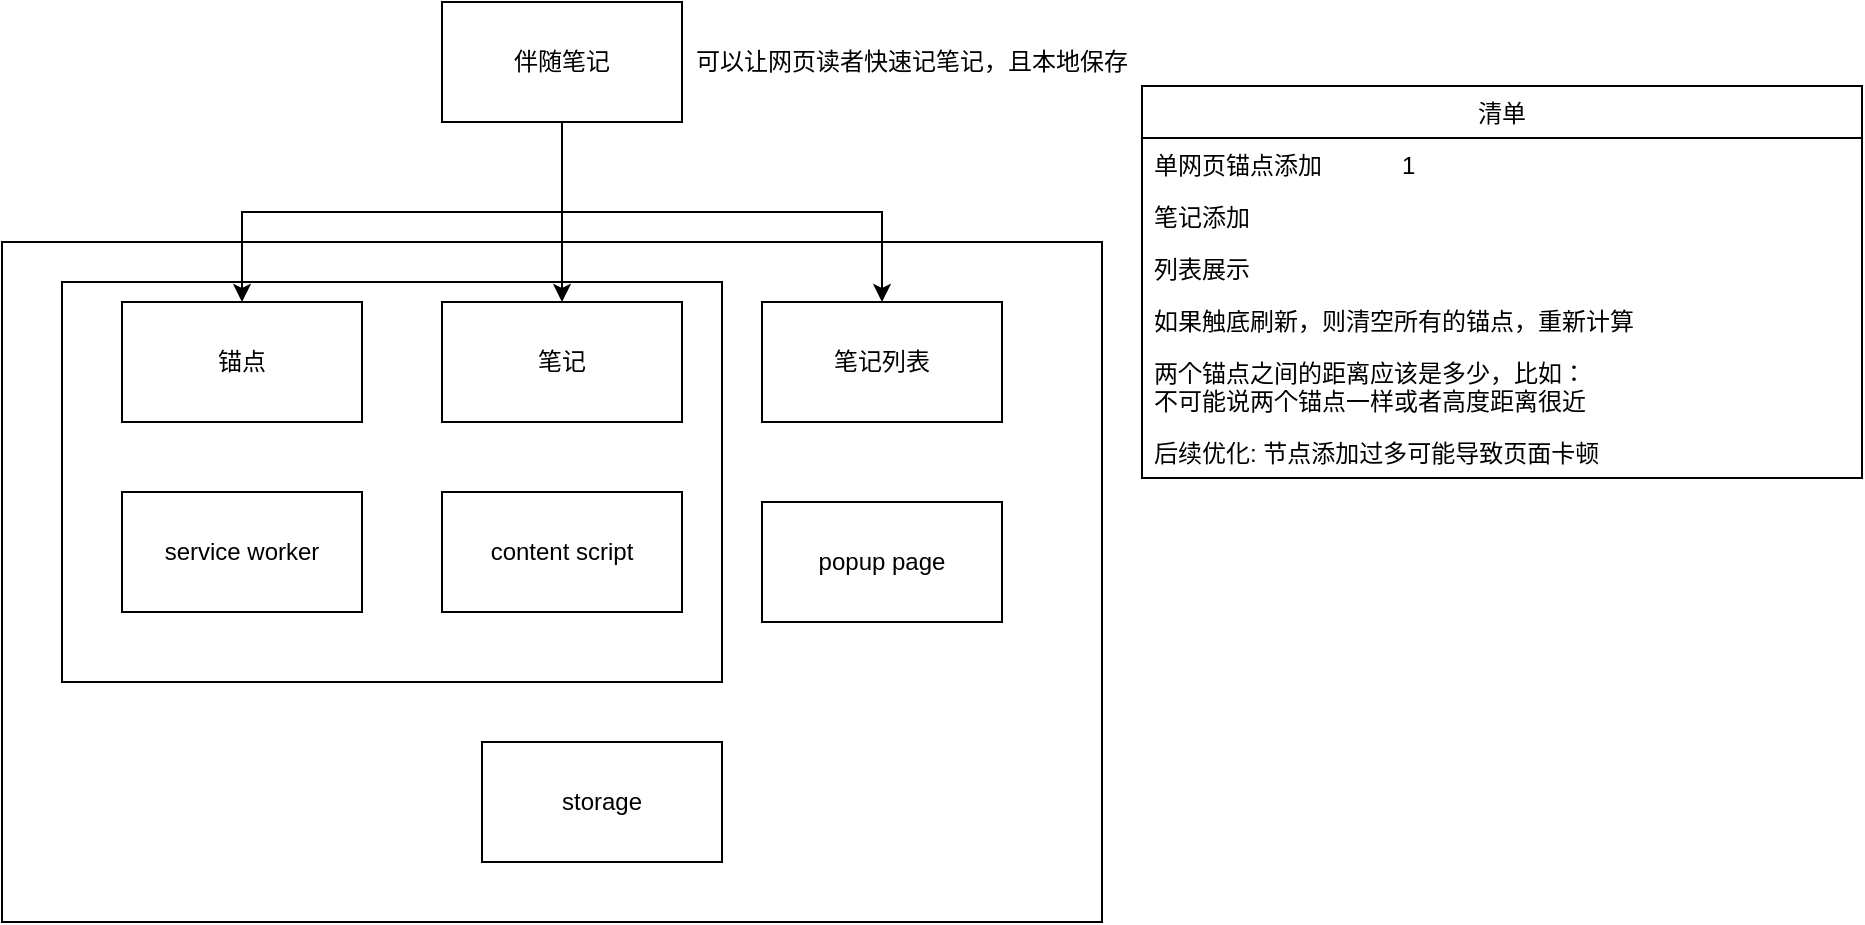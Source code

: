 <mxfile version="14.6.13" type="device"><diagram id="81kDZTO6pNSoDyDSawtj" name="第 1 页"><mxGraphModel dx="1913" dy="966" grid="1" gridSize="10" guides="1" tooltips="1" connect="1" arrows="1" fold="1" page="1" pageScale="1" pageWidth="827" pageHeight="1169" math="0" shadow="0"><root><mxCell id="0"/><mxCell id="1" parent="0"/><mxCell id="Yz_M0WWDIU6RdhUif9Jg-20" value="" style="rounded=0;whiteSpace=wrap;html=1;" vertex="1" parent="1"><mxGeometry x="-50" y="260" width="550" height="340" as="geometry"/></mxCell><mxCell id="Yz_M0WWDIU6RdhUif9Jg-18" value="" style="rounded=0;whiteSpace=wrap;html=1;" vertex="1" parent="1"><mxGeometry x="-20" y="280" width="330" height="200" as="geometry"/></mxCell><mxCell id="Yz_M0WWDIU6RdhUif9Jg-1" value="锚点" style="rounded=0;whiteSpace=wrap;html=1;" vertex="1" parent="1"><mxGeometry x="10" y="290" width="120" height="60" as="geometry"/></mxCell><mxCell id="Yz_M0WWDIU6RdhUif9Jg-2" value="笔记" style="rounded=0;whiteSpace=wrap;html=1;" vertex="1" parent="1"><mxGeometry x="170" y="290" width="120" height="60" as="geometry"/></mxCell><mxCell id="Yz_M0WWDIU6RdhUif9Jg-7" style="edgeStyle=orthogonalEdgeStyle;rounded=0;orthogonalLoop=1;jettySize=auto;html=1;exitX=0.5;exitY=1;exitDx=0;exitDy=0;entryX=0.5;entryY=0;entryDx=0;entryDy=0;" edge="1" parent="1" source="Yz_M0WWDIU6RdhUif9Jg-3" target="Yz_M0WWDIU6RdhUif9Jg-1"><mxGeometry relative="1" as="geometry"/></mxCell><mxCell id="Yz_M0WWDIU6RdhUif9Jg-8" style="edgeStyle=orthogonalEdgeStyle;rounded=0;orthogonalLoop=1;jettySize=auto;html=1;exitX=0.5;exitY=1;exitDx=0;exitDy=0;entryX=0.5;entryY=0;entryDx=0;entryDy=0;" edge="1" parent="1" source="Yz_M0WWDIU6RdhUif9Jg-3" target="Yz_M0WWDIU6RdhUif9Jg-2"><mxGeometry relative="1" as="geometry"/></mxCell><mxCell id="Yz_M0WWDIU6RdhUif9Jg-9" style="edgeStyle=orthogonalEdgeStyle;rounded=0;orthogonalLoop=1;jettySize=auto;html=1;exitX=0.5;exitY=1;exitDx=0;exitDy=0;entryX=0.5;entryY=0;entryDx=0;entryDy=0;" edge="1" parent="1" source="Yz_M0WWDIU6RdhUif9Jg-3" target="Yz_M0WWDIU6RdhUif9Jg-5"><mxGeometry relative="1" as="geometry"/></mxCell><mxCell id="Yz_M0WWDIU6RdhUif9Jg-3" value="伴随笔记" style="rounded=0;whiteSpace=wrap;html=1;" vertex="1" parent="1"><mxGeometry x="170" y="140" width="120" height="60" as="geometry"/></mxCell><mxCell id="Yz_M0WWDIU6RdhUif9Jg-4" value="可以让网页读者快速记笔记，且本地保存" style="text;html=1;strokeColor=none;fillColor=none;align=center;verticalAlign=middle;whiteSpace=wrap;rounded=0;" vertex="1" parent="1"><mxGeometry x="290" y="160" width="230" height="20" as="geometry"/></mxCell><mxCell id="Yz_M0WWDIU6RdhUif9Jg-5" value="笔记列表" style="rounded=0;whiteSpace=wrap;html=1;" vertex="1" parent="1"><mxGeometry x="330" y="290" width="120" height="60" as="geometry"/></mxCell><mxCell id="Yz_M0WWDIU6RdhUif9Jg-6" value="service worker" style="rounded=0;whiteSpace=wrap;html=1;" vertex="1" parent="1"><mxGeometry x="10" y="385" width="120" height="60" as="geometry"/></mxCell><mxCell id="Yz_M0WWDIU6RdhUif9Jg-10" value="popup page" style="rounded=0;whiteSpace=wrap;html=1;" vertex="1" parent="1"><mxGeometry x="330" y="390" width="120" height="60" as="geometry"/></mxCell><mxCell id="Yz_M0WWDIU6RdhUif9Jg-12" value="content script" style="rounded=0;whiteSpace=wrap;html=1;" vertex="1" parent="1"><mxGeometry x="170" y="385" width="120" height="60" as="geometry"/></mxCell><mxCell id="Yz_M0WWDIU6RdhUif9Jg-19" value="storage" style="rounded=0;whiteSpace=wrap;html=1;" vertex="1" parent="1"><mxGeometry x="190" y="510" width="120" height="60" as="geometry"/></mxCell><mxCell id="Yz_M0WWDIU6RdhUif9Jg-25" value="清单" style="swimlane;fontStyle=0;childLayout=stackLayout;horizontal=1;startSize=26;horizontalStack=0;resizeParent=1;resizeParentMax=0;resizeLast=0;collapsible=1;marginBottom=0;" vertex="1" parent="1"><mxGeometry x="520" y="182" width="360" height="196" as="geometry"/></mxCell><mxCell id="Yz_M0WWDIU6RdhUif9Jg-26" value="单网页锚点添加            1" style="text;strokeColor=none;fillColor=none;align=left;verticalAlign=top;spacingLeft=4;spacingRight=4;overflow=hidden;rotatable=0;points=[[0,0.5],[1,0.5]];portConstraint=eastwest;" vertex="1" parent="Yz_M0WWDIU6RdhUif9Jg-25"><mxGeometry y="26" width="360" height="26" as="geometry"/></mxCell><mxCell id="Yz_M0WWDIU6RdhUif9Jg-27" value="笔记添加" style="text;strokeColor=none;fillColor=none;align=left;verticalAlign=top;spacingLeft=4;spacingRight=4;overflow=hidden;rotatable=0;points=[[0,0.5],[1,0.5]];portConstraint=eastwest;" vertex="1" parent="Yz_M0WWDIU6RdhUif9Jg-25"><mxGeometry y="52" width="360" height="26" as="geometry"/></mxCell><mxCell id="Yz_M0WWDIU6RdhUif9Jg-28" value="列表展示" style="text;strokeColor=none;fillColor=none;align=left;verticalAlign=top;spacingLeft=4;spacingRight=4;overflow=hidden;rotatable=0;points=[[0,0.5],[1,0.5]];portConstraint=eastwest;" vertex="1" parent="Yz_M0WWDIU6RdhUif9Jg-25"><mxGeometry y="78" width="360" height="26" as="geometry"/></mxCell><mxCell id="Yz_M0WWDIU6RdhUif9Jg-29" value="如果触底刷新，则清空所有的锚点，重新计算" style="text;strokeColor=none;fillColor=none;align=left;verticalAlign=top;spacingLeft=4;spacingRight=4;overflow=hidden;rotatable=0;points=[[0,0.5],[1,0.5]];portConstraint=eastwest;" vertex="1" parent="Yz_M0WWDIU6RdhUif9Jg-25"><mxGeometry y="104" width="360" height="26" as="geometry"/></mxCell><mxCell id="Yz_M0WWDIU6RdhUif9Jg-30" value="两个锚点之间的距离应该是多少，比如：&#10;不可能说两个锚点一样或者高度距离很近" style="text;strokeColor=none;fillColor=none;align=left;verticalAlign=top;spacingLeft=4;spacingRight=4;overflow=hidden;rotatable=0;points=[[0,0.5],[1,0.5]];portConstraint=eastwest;" vertex="1" parent="Yz_M0WWDIU6RdhUif9Jg-25"><mxGeometry y="130" width="360" height="40" as="geometry"/></mxCell><mxCell id="Yz_M0WWDIU6RdhUif9Jg-31" value="后续优化: 节点添加过多可能导致页面卡顿" style="text;strokeColor=none;fillColor=none;align=left;verticalAlign=top;spacingLeft=4;spacingRight=4;overflow=hidden;rotatable=0;points=[[0,0.5],[1,0.5]];portConstraint=eastwest;" vertex="1" parent="Yz_M0WWDIU6RdhUif9Jg-25"><mxGeometry y="170" width="360" height="26" as="geometry"/></mxCell></root></mxGraphModel></diagram></mxfile>